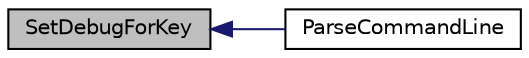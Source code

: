digraph G
{
  edge [fontname="Helvetica",fontsize="10",labelfontname="Helvetica",labelfontsize="10"];
  node [fontname="Helvetica",fontsize="10",shape=record];
  rankdir=LR;
  Node1 [label="SetDebugForKey",height=0.2,width=0.4,color="black", fillcolor="grey75", style="filled" fontcolor="black"];
  Node1 -> Node2 [dir=back,color="midnightblue",fontsize="10",style="solid",fontname="Helvetica"];
  Node2 [label="ParseCommandLine",height=0.2,width=0.4,color="black", fillcolor="white", style="filled",URL="$lib_2utility_8h.html#afdda6d1c4184e16b014a78ae53ddf958"];
}
